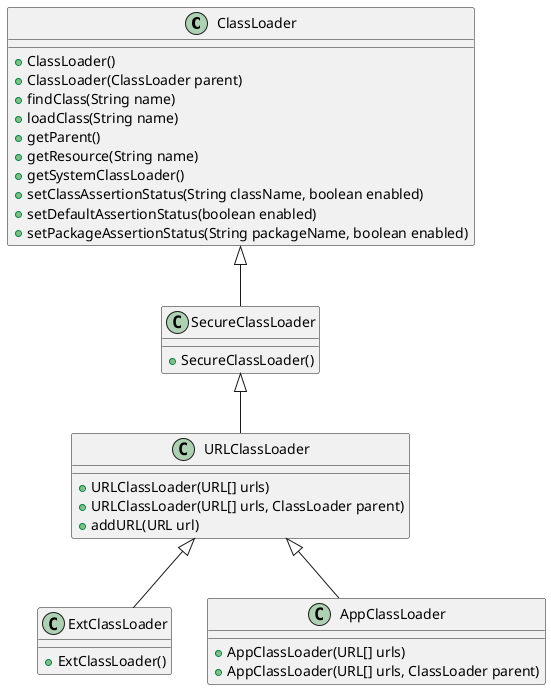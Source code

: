 @startuml
class ClassLoader {
    +ClassLoader()
    +ClassLoader(ClassLoader parent)
    +findClass(String name)
    +loadClass(String name)
    +getParent()
    +getResource(String name)
    +getSystemClassLoader()
    +setClassAssertionStatus(String className, boolean enabled)
    +setDefaultAssertionStatus(boolean enabled)
    +setPackageAssertionStatus(String packageName, boolean enabled)
}

class SecureClassLoader {
    +SecureClassLoader()
}

class URLClassLoader {
    +URLClassLoader(URL[] urls)
    +URLClassLoader(URL[] urls, ClassLoader parent)
    +addURL(URL url)
}

class ExtClassLoader {
    +ExtClassLoader()
}

class AppClassLoader {
    +AppClassLoader(URL[] urls)
    +AppClassLoader(URL[] urls, ClassLoader parent)
}

ClassLoader <|-- SecureClassLoader
SecureClassLoader <|-- URLClassLoader
URLClassLoader <|-- ExtClassLoader
URLClassLoader <|-- AppClassLoader
@enduml
